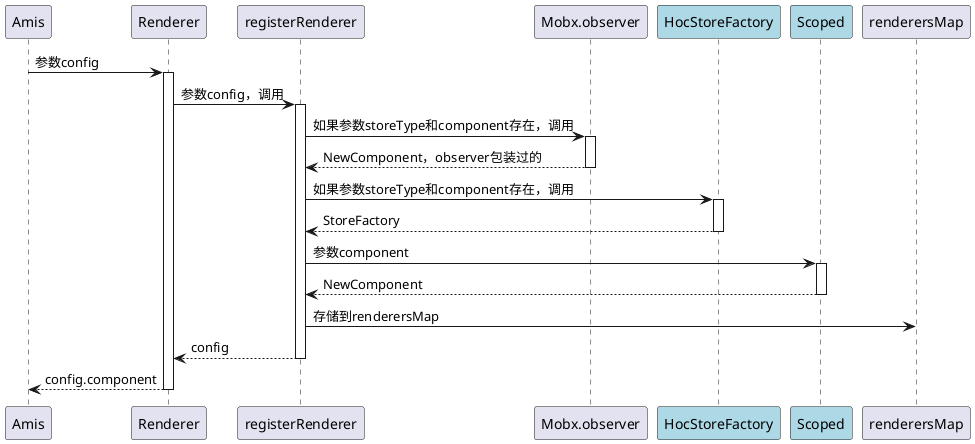 @startuml Renderer调用流程
participant Amis
participant Renderer
participant registerRenderer
participant Mobx.observer
participant HocStoreFactory #LightBlue
participant Scoped #LightBlue
participant renderersMap

Amis -> Renderer ++ : 参数config
    Renderer -> registerRenderer ++ : 参数config，调用
        registerRenderer -> Mobx.observer ++ : 如果参数storeType和component存在，调用
        return NewComponent，observer包装过的
        registerRenderer -> HocStoreFactory ++ : 如果参数storeType和component存在，调用
        return StoreFactory
        registerRenderer -> Scoped ++ : 参数component
        return NewComponent
        registerRenderer -> renderersMap : 存储到renderersMap
    return config
return config.component
@enduml